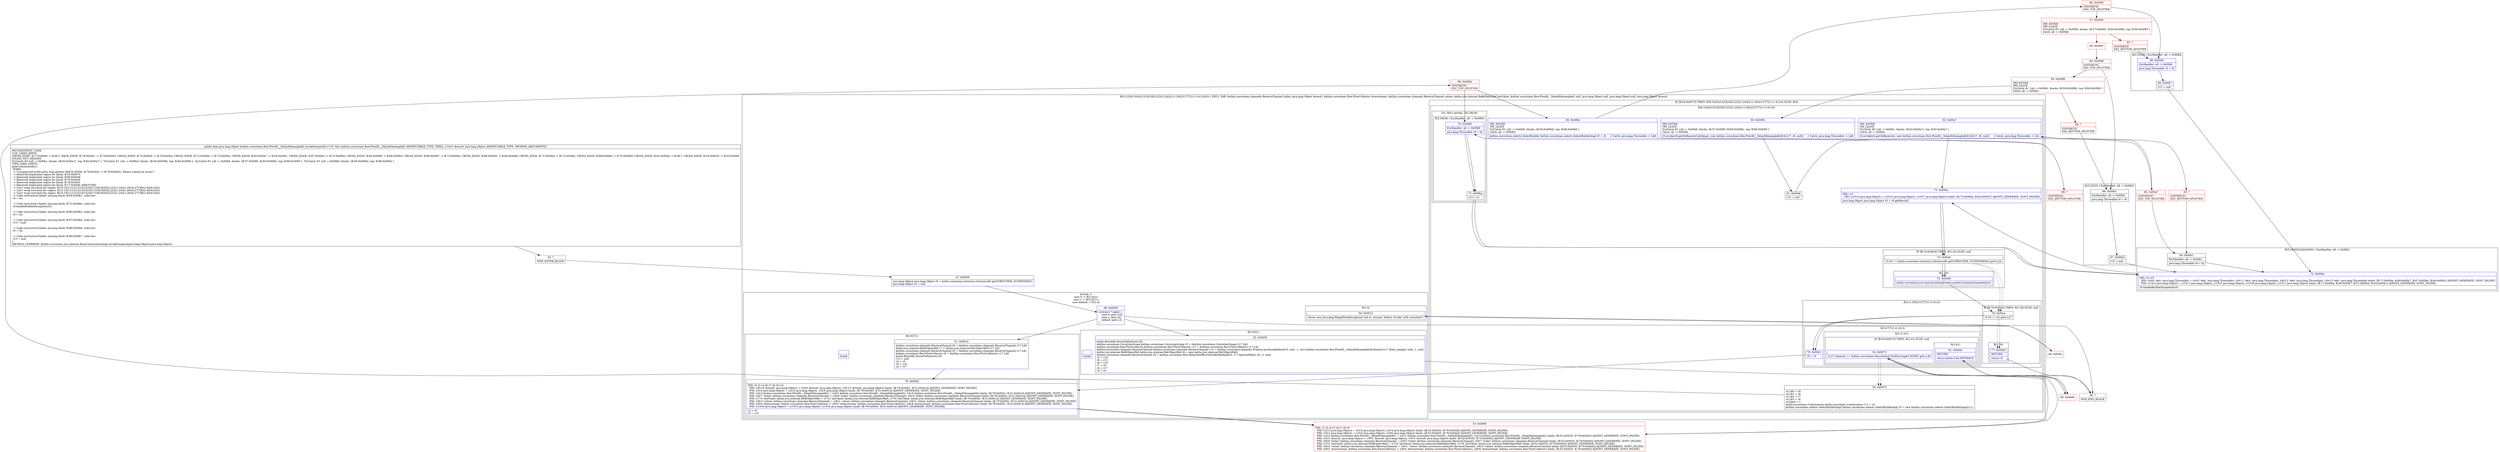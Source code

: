 digraph "CFG forkotlinx.coroutines.flow.FlowKt__DelayKt$sample$2.invokeSuspend(Ljava\/lang\/Object;)Ljava\/lang\/Object;" {
subgraph cluster_Region_702146248 {
label = "R(3:1|2|(9:10|(0)|12|18|19|21|22|(1:24)|(2:(1:26)|(3:27|7|(1:(1:41)))))(0)) | DECL_VAR: kotlinx.coroutines.channels.ReceiveChannel ticker, java.lang.Object $result, kotlinx.coroutines.flow.FlowCollector downstream, kotlinx.coroutines.channels.ReceiveChannel values, kotlin.jvm.internal.Ref$ObjectRef lastValue, kotlinx.coroutines.flow.FlowKt__DelayKt$sample$2 null, java.lang.Object null, java.lang.Object null, java.lang.Object $result\l";
node [shape=record,color=blue];
Node_47 [shape=record,label="{47\:\ 0x0000|java.lang.Object java.lang.Object r0 = kotlin.coroutines.intrinsics.IntrinsicsKt.getCOROUTINE_SUSPENDED()\ljava.lang.Object r3 = null\l}"];
subgraph cluster_SwitchRegion_534828214 {
label = "Switch: 3
 case 0 -> R(2:42|1)
 case 1 -> R(3:6|7|1)
 case default -> R(1:4)";
node [shape=record,color=blue];
Node_48 [shape=record,label="{48\:\ 0x0009|switch(r17.label) \{\l    case 0: goto L42;\l    case 1: goto L6;\l    default: goto L3;\l\}\l}"];
subgraph cluster_Region_1126573392 {
label = "R(2:42|1)";
node [shape=record,color=blue];
Node_52 [shape=record,label="{52\:\ 0x0035|kotlin.ResultKt.throwOnFailure(r18)\lkotlinx.coroutines.CoroutineScope kotlinx.coroutines.CoroutineScope r5 = (kotlinx.coroutines.CoroutineScope) r17.L$0\lkotlinx.coroutines.flow.FlowCollector kotlinx.coroutines.flow.FlowCollector r13 = (kotlinx.coroutines.flow.FlowCollector) r17.L$1\lkotlinx.coroutines.channels.ReceiveChannel kotlinx.coroutines.channels.ReceiveChannel r14 = kotlinx.coroutines.channels.Produce.produce$default(r5, null, \-1, new kotlinx.coroutines.flow.FlowKt__DelayKt$sample$2$values$1(r17.$this_sample, null), 1, null)\lkotlin.jvm.internal.Ref$ObjectRef kotlin.jvm.internal.Ref.ObjectRef r6 = new kotlin.jvm.internal.Ref.ObjectRef()\lkotlinx.coroutines.channels.ReceiveChannel r6 = kotlinx.coroutines.flow.Delay.fixedPeriodTicker$default(r5, r17.$periodMillis, 0L, 2, null)\lr5 = r18\lr9 = r13\lr8 = r14\lr7 = r6\lr4 = r17\lr2 = r0\l}"];
Node_InsnContainer_2008794379 [shape=record,label="{|break\l}"];
}
subgraph cluster_Region_1277136865 {
label = "R(3:6|7|1)";
node [shape=record,color=blue];
Node_51 [shape=record,label="{51\:\ 0x0014|kotlinx.coroutines.channels.ReceiveChannel r6 = (kotlinx.coroutines.channels.ReceiveChannel) r17.L$3\lkotlin.jvm.internal.Ref$ObjectRef r7 = (kotlin.jvm.internal.Ref.ObjectRef) r17.L$2\lkotlinx.coroutines.channels.ReceiveChannel r8 = (kotlinx.coroutines.channels.ReceiveChannel) r17.L$1\lkotlinx.coroutines.flow.FlowCollector r9 = (kotlinx.coroutines.flow.FlowCollector) r17.L$0\lkotlin.ResultKt.throwOnFailure(r18)\lr15 = null\lr2 = r0\lr0 = r18\lr4 = r17\l}"];
Node_79 [shape=record,label="{79\:\ 0x00d3|PHI: r0 r2 r4 r6 r7 r8 r9 r15 \l  PHI: (r0v14 '$result' java.lang.Object) = (r0v8 '$result' java.lang.Object), (r0v15 '$result' java.lang.Object) binds: [B:78:0x00d1, B:51:0x0014] A[DONT_GENERATE, DONT_INLINE]\l  PHI: (r2v4 java.lang.Object) = (r2v3 java.lang.Object), (r2v6 java.lang.Object) binds: [B:78:0x00d1, B:51:0x0014] A[DONT_GENERATE, DONT_INLINE]\l  PHI: (r4v3 kotlinx.coroutines.flow.FlowKt__DelayKt$sample$2) = (r4v2 kotlinx.coroutines.flow.FlowKt__DelayKt$sample$2), (r4v5 kotlinx.coroutines.flow.FlowKt__DelayKt$sample$2) binds: [B:78:0x00d1, B:51:0x0014] A[DONT_GENERATE, DONT_INLINE]\l  PHI: (r6v7 'ticker' kotlinx.coroutines.channels.ReceiveChannel) = (r6v6 'ticker' kotlinx.coroutines.channels.ReceiveChannel), (r6v9 'ticker' kotlinx.coroutines.channels.ReceiveChannel) binds: [B:78:0x00d1, B:51:0x0014] A[DONT_GENERATE, DONT_INLINE]\l  PHI: (r7v4 'lastValue' kotlin.jvm.internal.Ref$ObjectRef) = (r7v3 'lastValue' kotlin.jvm.internal.Ref$ObjectRef), (r7v6 'lastValue' kotlin.jvm.internal.Ref$ObjectRef) binds: [B:78:0x00d1, B:51:0x0014] A[DONT_GENERATE, DONT_INLINE]\l  PHI: (r8v3 'values' kotlinx.coroutines.channels.ReceiveChannel) = (r8v2 'values' kotlinx.coroutines.channels.ReceiveChannel), (r8v5 'values' kotlinx.coroutines.channels.ReceiveChannel) binds: [B:78:0x00d1, B:51:0x0014] A[DONT_GENERATE, DONT_INLINE]\l  PHI: (r9v6 'downstream' kotlinx.coroutines.flow.FlowCollector) = (r9v5 'downstream' kotlinx.coroutines.flow.FlowCollector), (r9v8 'downstream' kotlinx.coroutines.flow.FlowCollector) binds: [B:78:0x00d1, B:51:0x0014] A[DONT_GENERATE, DONT_INLINE]\l  PHI: (r15v8 java.lang.Object) = (r15v3 java.lang.Object), (r15v9 java.lang.Object) binds: [B:78:0x00d1, B:51:0x0014] A[DONT_GENERATE, DONT_INLINE]\l|r5 = r0\lr3 = r15\l}"];
Node_InsnContainer_356309035 [shape=record,label="{|break\l}"];
}
subgraph cluster_Region_1697858617 {
label = "R(1:4)";
node [shape=record,color=blue];
Node_50 [shape=record,label="{50\:\ 0x0013|throw new java.lang.IllegalStateException(\"call to 'resume' before 'invoke' with coroutine\")\l}"];
}
}
subgraph cluster_IfRegion_2087676237 {
label = "IF [B:54:0x0073] THEN: R(9:10|(0)|12|18|19|21|22|(1:24)|(2:(1:26)|(3:27|7|(1:(1:41))))) ELSE: R(0)";
node [shape=record,color=blue];
Node_54 [shape=record,label="{54\:\ 0x0073|if (r7.element == kotlinx.coroutines.flow.internal.NullSurrogate.DONE) goto L40\l}"];
subgraph cluster_Region_1256633590 {
label = "R(9:10|(0)|12|18|19|21|22|(1:24)|(2:(1:26)|(3:27|7|(1:(1:41)))))";
node [shape=record,color=blue];
Node_55 [shape=record,label="{55\:\ 0x0075|r4.L$0 = r9\lr4.L$1 = r8\lr4.L$2 = r7\lr4.L$3 = r6\lr4.label = 1\lkotlin.coroutines.Continuation kotlin.coroutines.Continuation r11 = r4\lkotlinx.coroutines.selects.SelectBuilderImpl kotlinx.coroutines.selects.SelectBuilderImpl r0 = new kotlinx.coroutines.selects.SelectBuilderImpl(r11)\l}"];
subgraph cluster_TryCatchRegion_1431660630 {
label = "Try: R(0) catches: R(2:38|39)";
node [shape=record,color=blue];
subgraph cluster_Region_651890519 {
label = "R(0)";
node [shape=record,color=blue];
}
subgraph cluster_Region_941103616 {
label = "R(2:38|39) | ExcHandler: all \-\> 0x00b9\l";
node [shape=record,color=blue];
Node_70 [shape=record,label="{70\:\ 0x00b9|ExcHandler: all \-\> 0x00b9\l|java.lang.Throwable r0 = th\l}"];
Node_71 [shape=record,label="{71\:\ 0x00ba|r15 = r3\l}"];
}
}
Node_56 [shape=record,label="{56\:\ 0x008d|TRY_ENTER\lTRY_LEAVE\lTryCatch #3 \{all \-\> 0x00b9, blocks: (B:56:0x008d), top: B:88:0x008d \}\lCatch: all \-\> 0x00b9\l|kotlinx.coroutines.selects.SelectBuilder kotlinx.coroutines.selects.SelectBuilderImpl r0 = r0     \/\/ Catch: java.lang.Throwable \-\> Lb9\l}"];
Node_60 [shape=record,label="{60\:\ 0x009b|TRY_ENTER\lTRY_LEAVE\lTryCatch #2 \{all \-\> 0x00b6, blocks: (B:57:0x0095, B:60:0x009b), top: B:86:0x0095 \}\lCatch: all \-\> 0x00b6\l|r0.invoke(r8.getOnReceiveCatching(), new kotlinx.coroutines.flow.FlowKt__DelayKt$sample$2$1$1(r7, r6, null))     \/\/ Catch: java.lang.Throwable \-\> Lb6\l}"];
Node_61 [shape=record,label="{61\:\ 0x00a6|r15 = null\l}"];
Node_62 [shape=record,label="{62\:\ 0x00a7|TRY_ENTER\lTRY_LEAVE\lTryCatch #0 \{all \-\> 0x00b1, blocks: (B:62:0x00a7), top: B:82:0x00a7 \}\lCatch: all \-\> 0x00b1\l|r0.invoke(r6.getOnReceive(), new kotlinx.coroutines.flow.FlowKt__DelayKt$sample$2$1$2(r7, r9, null))     \/\/ Catch: java.lang.Throwable \-\> Lb1\l}"];
Node_73 [shape=record,label="{73\:\ 0x00be|PHI: r15 \l  PHI: (r15v3 java.lang.Object) = (r15v2 java.lang.Object), (r15v7 java.lang.Object) binds: [B:72:0x00bb, B:62:0x00a7] A[DONT_GENERATE, DONT_INLINE]\l|java.lang.Object java.lang.Object r0 = r0.getResult()\l}"];
subgraph cluster_IfRegion_2050378444 {
label = "IF [B:74:0x00c6] THEN: R(1:24) ELSE: null";
node [shape=record,color=blue];
Node_74 [shape=record,label="{74\:\ 0x00c6|if (r0 == kotlin.coroutines.intrinsics.IntrinsicsKt.getCOROUTINE_SUSPENDED()) goto L24\l}"];
subgraph cluster_Region_1496745273 {
label = "R(1:24)";
node [shape=record,color=blue];
Node_75 [shape=record,label="{75\:\ 0x00c8|kotlin.coroutines.jvm.internal.DebugProbes.probeCoroutineSuspended(r4)\l}"];
}
}
subgraph cluster_Region_1578412627 {
label = "R(2:(1:26)|(3:27|7|(1:(1:41))))";
node [shape=record,color=blue];
subgraph cluster_IfRegion_783722894 {
label = "IF [B:76:0x00ce] THEN: R(1:26) ELSE: null";
node [shape=record,color=blue];
Node_76 [shape=record,label="{76\:\ 0x00ce|if (r0 != r2) goto L27\l}"];
subgraph cluster_Region_545091103 {
label = "R(1:26)";
node [shape=record,color=blue];
Node_77 [shape=record,label="{77\:\ 0x00d0|RETURN\l|return r2\l}"];
}
}
subgraph cluster_Region_1586583740 {
label = "R(3:27|7|(1:(1:41)))";
node [shape=record,color=blue];
Node_78 [shape=record,label="{78\:\ 0x00d1|r0 = r5\l}"];
Node_79 [shape=record,label="{79\:\ 0x00d3|PHI: r0 r2 r4 r6 r7 r8 r9 r15 \l  PHI: (r0v14 '$result' java.lang.Object) = (r0v8 '$result' java.lang.Object), (r0v15 '$result' java.lang.Object) binds: [B:78:0x00d1, B:51:0x0014] A[DONT_GENERATE, DONT_INLINE]\l  PHI: (r2v4 java.lang.Object) = (r2v3 java.lang.Object), (r2v6 java.lang.Object) binds: [B:78:0x00d1, B:51:0x0014] A[DONT_GENERATE, DONT_INLINE]\l  PHI: (r4v3 kotlinx.coroutines.flow.FlowKt__DelayKt$sample$2) = (r4v2 kotlinx.coroutines.flow.FlowKt__DelayKt$sample$2), (r4v5 kotlinx.coroutines.flow.FlowKt__DelayKt$sample$2) binds: [B:78:0x00d1, B:51:0x0014] A[DONT_GENERATE, DONT_INLINE]\l  PHI: (r6v7 'ticker' kotlinx.coroutines.channels.ReceiveChannel) = (r6v6 'ticker' kotlinx.coroutines.channels.ReceiveChannel), (r6v9 'ticker' kotlinx.coroutines.channels.ReceiveChannel) binds: [B:78:0x00d1, B:51:0x0014] A[DONT_GENERATE, DONT_INLINE]\l  PHI: (r7v4 'lastValue' kotlin.jvm.internal.Ref$ObjectRef) = (r7v3 'lastValue' kotlin.jvm.internal.Ref$ObjectRef), (r7v6 'lastValue' kotlin.jvm.internal.Ref$ObjectRef) binds: [B:78:0x00d1, B:51:0x0014] A[DONT_GENERATE, DONT_INLINE]\l  PHI: (r8v3 'values' kotlinx.coroutines.channels.ReceiveChannel) = (r8v2 'values' kotlinx.coroutines.channels.ReceiveChannel), (r8v5 'values' kotlinx.coroutines.channels.ReceiveChannel) binds: [B:78:0x00d1, B:51:0x0014] A[DONT_GENERATE, DONT_INLINE]\l  PHI: (r9v6 'downstream' kotlinx.coroutines.flow.FlowCollector) = (r9v5 'downstream' kotlinx.coroutines.flow.FlowCollector), (r9v8 'downstream' kotlinx.coroutines.flow.FlowCollector) binds: [B:78:0x00d1, B:51:0x0014] A[DONT_GENERATE, DONT_INLINE]\l  PHI: (r15v8 java.lang.Object) = (r15v3 java.lang.Object), (r15v9 java.lang.Object) binds: [B:78:0x00d1, B:51:0x0014] A[DONT_GENERATE, DONT_INLINE]\l|r5 = r0\lr3 = r15\l}"];
subgraph cluster_Region_1587707120 {
label = "R(1:(1:41))";
node [shape=record,color=blue];
subgraph cluster_IfRegion_860890448 {
label = "IF [B:54:0x0073] THEN: R(1:41) ELSE: null";
node [shape=record,color=blue];
Node_54 [shape=record,label="{54\:\ 0x0073|if (r7.element == kotlinx.coroutines.flow.internal.NullSurrogate.DONE) goto L40\l}"];
subgraph cluster_Region_1223509851 {
label = "R(1:41)";
node [shape=record,color=blue];
Node_81 [shape=record,label="{81\:\ 0x00da|RETURN\l|return kotlin.Unit.INSTANCE\l}"];
}
}
}
}
}
}
subgraph cluster_Region_53204431 {
label = "R(0)";
node [shape=record,color=blue];
}
}
}
subgraph cluster_Region_941103616 {
label = "R(2:38|39) | ExcHandler: all \-\> 0x00b9\l";
node [shape=record,color=blue];
Node_70 [shape=record,label="{70\:\ 0x00b9|ExcHandler: all \-\> 0x00b9\l|java.lang.Throwable r0 = th\l}"];
Node_71 [shape=record,label="{71\:\ 0x00ba|r15 = r3\l}"];
}
subgraph cluster_Region_1310948518 {
label = "R(2:35|36) | ExcHandler: all \-\> 0x00b6\l";
node [shape=record,color=blue];
Node_68 [shape=record,label="{68\:\ 0x00b6|ExcHandler: all \-\> 0x00b6\l|java.lang.Throwable r0 = th\l}"];
Node_69 [shape=record,label="{69\:\ 0x00b7|r15 = null\l}"];
}
subgraph cluster_Region_2087434903 {
label = "R(2:32|33) | ExcHandler: all \-\> 0x00b3\l";
node [shape=record,color=blue];
Node_66 [shape=record,label="{66\:\ 0x00b3|ExcHandler: all \-\> 0x00b3\l|java.lang.Throwable r0 = th\l}"];
Node_67 [shape=record,label="{67\:\ 0x00b4|r15 = null\l}"];
}
subgraph cluster_Region_1587473886 {
label = "R(5:29|30|22|(0)|(0)(0)) | ExcHandler: all \-\> 0x00b1\l";
node [shape=record,color=blue];
Node_64 [shape=record,label="{64\:\ 0x00b1|ExcHandler: all \-\> 0x00b1\l|java.lang.Throwable r0 = th\l}"];
Node_72 [shape=record,label="{72\:\ 0x00bb|PHI: r0 r15 \l  PHI: (r0v6 'e$iv' java.lang.Throwable) = (r0v5 'e$iv' java.lang.Throwable), (r0v11 'e$iv' java.lang.Throwable), (r0v12 'e$iv' java.lang.Throwable), (r0v13 'e$iv' java.lang.Throwable) binds: [B:71:0x00ba, B:69:0x00b7, B:67:0x00b4, B:64:0x00b1] A[DONT_GENERATE, DONT_INLINE]\l  PHI: (r15v2 java.lang.Object) = (r15v1 java.lang.Object), (r15v5 java.lang.Object), (r15v6 java.lang.Object), (r15v7 java.lang.Object) binds: [B:71:0x00ba, B:69:0x00b7, B:67:0x00b4, B:64:0x00b1] A[DONT_GENERATE, DONT_INLINE]\l|r0.handleBuilderException(r0)\l}"];
Node_73 [shape=record,label="{73\:\ 0x00be|PHI: r15 \l  PHI: (r15v3 java.lang.Object) = (r15v2 java.lang.Object), (r15v7 java.lang.Object) binds: [B:72:0x00bb, B:62:0x00a7] A[DONT_GENERATE, DONT_INLINE]\l|java.lang.Object java.lang.Object r0 = r0.getResult()\l}"];
subgraph cluster_IfRegion_63364719 {
label = "IF [B:74:0x00c6] THEN: R(0) ELSE: null";
node [shape=record,color=blue];
Node_74 [shape=record,label="{74\:\ 0x00c6|if (r0 == kotlin.coroutines.intrinsics.IntrinsicsKt.getCOROUTINE_SUSPENDED()) goto L24\l}"];
subgraph cluster_Region_1456821501 {
label = "R(0)";
node [shape=record,color=blue];
}
}
subgraph cluster_IfRegion_2009854898 {
label = "IF [B:76:0x00ce] THEN: R(0) ELSE: R(0)";
node [shape=record,color=blue];
Node_76 [shape=record,label="{76\:\ 0x00ce|if (r0 != r2) goto L27\l}"];
subgraph cluster_Region_1578242184 {
label = "R(0)";
node [shape=record,color=blue];
}
subgraph cluster_Region_1796376707 {
label = "R(0)";
node [shape=record,color=blue];
}
}
}
Node_45 [shape=record,color=red,label="{45\:\ ?|MTH_ENTER_BLOCK\l}"];
Node_49 [shape=record,color=red,label="{49\:\ 0x000c}"];
Node_46 [shape=record,color=red,label="{46\:\ ?|MTH_EXIT_BLOCK\l}"];
Node_53 [shape=record,color=red,label="{53\:\ 0x006f|PHI: r2 r3 r4 r5 r6 r7 r8 r9 \l  PHI: (r2v3 java.lang.Object) = (r2v2 java.lang.Object), (r2v4 java.lang.Object) binds: [B:52:0x0035, B:79:0x00d3] A[DONT_GENERATE, DONT_INLINE]\l  PHI: (r3v1 java.lang.Object) = (r3v0 java.lang.Object), (r3v6 java.lang.Object) binds: [B:52:0x0035, B:79:0x00d3] A[DONT_GENERATE, DONT_INLINE]\l  PHI: (r4v2 kotlinx.coroutines.flow.FlowKt__DelayKt$sample$2) = (r4v1 kotlinx.coroutines.flow.FlowKt__DelayKt$sample$2), (r4v3 kotlinx.coroutines.flow.FlowKt__DelayKt$sample$2) binds: [B:52:0x0035, B:79:0x00d3] A[DONT_GENERATE, DONT_INLINE]\l  PHI: (r5v3 '$result' java.lang.Object) = (r5v2 '$result' java.lang.Object), (r5v5 '$result' java.lang.Object) binds: [B:52:0x0035, B:79:0x00d3] A[DONT_GENERATE, DONT_INLINE]\l  PHI: (r6v6 'ticker' kotlinx.coroutines.channels.ReceiveChannel) = (r6v5 'ticker' kotlinx.coroutines.channels.ReceiveChannel), (r6v7 'ticker' kotlinx.coroutines.channels.ReceiveChannel) binds: [B:52:0x0035, B:79:0x00d3] A[DONT_GENERATE, DONT_INLINE]\l  PHI: (r7v3 'lastValue' kotlin.jvm.internal.Ref$ObjectRef) = (r7v2 'lastValue' kotlin.jvm.internal.Ref$ObjectRef), (r7v4 'lastValue' kotlin.jvm.internal.Ref$ObjectRef) binds: [B:52:0x0035, B:79:0x00d3] A[DONT_GENERATE, DONT_INLINE]\l  PHI: (r8v2 'values' kotlinx.coroutines.channels.ReceiveChannel) = (r8v1 'values' kotlinx.coroutines.channels.ReceiveChannel), (r8v3 'values' kotlinx.coroutines.channels.ReceiveChannel) binds: [B:52:0x0035, B:79:0x00d3] A[DONT_GENERATE, DONT_INLINE]\l  PHI: (r9v5 'downstream' kotlinx.coroutines.flow.FlowCollector) = (r9v4 'downstream' kotlinx.coroutines.flow.FlowCollector), (r9v6 'downstream' kotlinx.coroutines.flow.FlowCollector) binds: [B:52:0x0035, B:79:0x00d3] A[DONT_GENERATE, DONT_INLINE]\l}"];
Node_88 [shape=record,color=red,label="{88\:\ 0x008d|SYNTHETIC\lEXC_TOP_SPLITTER\l}"];
Node_86 [shape=record,color=red,label="{86\:\ 0x0095|SYNTHETIC\lEXC_TOP_SPLITTER\l}"];
Node_57 [shape=record,color=red,label="{57\:\ 0x0095|TRY_ENTER\lTRY_LEAVE\lTryCatch #2 \{all \-\> 0x00b6, blocks: (B:57:0x0095, B:60:0x009b), top: B:86:0x0095 \}\lCatch: all \-\> 0x00b6\l}"];
Node_58 [shape=record,color=red,label="{58\:\ 0x0097}"];
Node_84 [shape=record,color=red,label="{84\:\ 0x0098|SYNTHETIC\lEXC_TOP_SPLITTER\l}"];
Node_59 [shape=record,color=red,label="{59\:\ 0x0098|TRY_ENTER\lTRY_LEAVE\lTryCatch #1 \{all \-\> 0x00b3, blocks: (B:59:0x0098), top: B:84:0x0098 \}\lCatch: all \-\> 0x00b3\l}"];
Node_82 [shape=record,color=red,label="{82\:\ 0x00a7|SYNTHETIC\lEXC_TOP_SPLITTER\l}"];
Node_83 [shape=record,color=red,label="{83\:\ ?|SYNTHETIC\lEXC_BOTTOM_SPLITTER\l}"];
Node_85 [shape=record,color=red,label="{85\:\ ?|SYNTHETIC\lEXC_BOTTOM_SPLITTER\l}"];
Node_87 [shape=record,color=red,label="{87\:\ ?|SYNTHETIC\lEXC_BOTTOM_SPLITTER\l}"];
Node_89 [shape=record,color=red,label="{89\:\ ?|SYNTHETIC\lEXC_BOTTOM_SPLITTER\l}"];
Node_80 [shape=record,color=red,label="{80\:\ 0x00d8}"];
MethodNode[shape=record,label="{public final java.lang.Object kotlinx.coroutines.flow.FlowKt__DelayKt$sample$2.invokeSuspend((r17v0 'this' kotlinx.coroutines.flow.FlowKt__DelayKt$sample$2 A[IMMUTABLE_TYPE, THIS]), (r18v0 '$result' java.lang.Object A[IMMUTABLE_TYPE, METHOD_ARGUMENT]))  | INCONSISTENT_CODE\lUSE_LINES_HINTS\lCROSS_EDGE: B:77:0x00d0 \-\> B:46:?, BACK_EDGE: B:78:0x00d1 \-\> B:79:0x00d3, CROSS_EDGE: B:74:0x00c6 \-\> B:76:0x00ce, CROSS_EDGE: B:72:0x00bb \-\> B:73:0x00be, CROSS_EDGE: B:82:0x00a7 \-\> B:64:0x00b1, CROSS_EDGE: B:67:0x00b4 \-\> B:72:0x00bb, CROSS_EDGE: B:84:0x0098 \-\> B:66:0x00b3, CROSS_EDGE: B:69:0x00b7 \-\> B:72:0x00bb, CROSS_EDGE: B:86:0x0095 \-\> B:68:0x00b6, CROSS_EDGE: B:71:0x00ba \-\> B:72:0x00bb, CROSS_EDGE: B:88:0x008d \-\> B:70:0x00b9, CROSS_EDGE: B:81:0x00da \-\> B:46:?, CROSS_EDGE: B:52:0x0035 \-\> B:53:0x006f\lINLINE_NOT_NEEDED\lTryCatch #0 \{all \-\> 0x00b1, blocks: (B:62:0x00a7), top: B:82:0x00a7 \}, TryCatch #1 \{all \-\> 0x00b3, blocks: (B:59:0x0098), top: B:84:0x0098 \}, TryCatch #2 \{all \-\> 0x00b6, blocks: (B:57:0x0095, B:60:0x009b), top: B:86:0x0095 \}, TryCatch #3 \{all \-\> 0x00b9, blocks: (B:56:0x008d), top: B:88:0x008d \}\lTYPE_VARS: EMPTY\lJadxCommentsAttr\{\l WARN: \l \-\> Unsupported multi\-entry loop pattern (BACK_EDGE: B:78:0x00d1 \-\> B:79:0x00d3). Please submit an issue!!!\l \-\> Removed duplicated region for block: B:55:0x0075 \l \-\> Removed duplicated region for block: B:80:0x00d8 \l \-\> Removed duplicated region for block: B:75:0x00c8 \l \-\> Removed duplicated region for block: B:78:0x00d1 \l \-\> Removed duplicated region for block: B:77:0x00d0 A[RETURN]\l \-\> Can't wrap try\/catch for region: R(15:10\|11\|12\|13\|14\|15\|16\|17\|18\|19\|20\|21\|22\|(1:24)\|(1:26)(4:27\|7\|8\|(2:40\|41)(0)))\l \-\> Can't wrap try\/catch for region: R(15:10\|11\|12\|13\|14\|15\|16\|17\|18\|19\|20\|21\|22\|(1:24)\|(1:26)(4:27\|7\|8\|(2:40\|41)(0)))\l \-\> Can't wrap try\/catch for region: R(15:10\|11\|12\|13\|14\|15\|16\|17\|18\|19\|20\|21\|22\|(1:24)\|(1:26)(4:27\|7\|8\|(2:40\|41)(0)))\l \-\> Code restructure failed: missing block: B:64:0x00b1, code lost:\l    r0 = th;\l\l \-\> Code restructure failed: missing block: B:72:0x00bb, code lost:\l    r0.handleBuilderException(r0);\l\l \-\> Code restructure failed: missing block: B:66:0x00b3, code lost:\l    r0 = th;\l\l \-\> Code restructure failed: missing block: B:67:0x00b4, code lost:\l    r15 = null;\l\l \-\> Code restructure failed: missing block: B:68:0x00b6, code lost:\l    r0 = th;\l\l \-\> Code restructure failed: missing block: B:69:0x00b7, code lost:\l    r15 = null;\l\}\lMETHOD_OVERRIDE: [kotlin.coroutines.jvm.internal.BaseContinuationImpl.invokeSuspend(java.lang.Object):java.lang.Object]\l}"];
MethodNode -> Node_45;Node_47 -> Node_48;
Node_48 -> Node_49;
Node_48 -> Node_51;
Node_48 -> Node_52;
Node_52 -> Node_53;
Node_51 -> Node_79;
Node_79 -> Node_53;
Node_50 -> Node_46;
Node_54 -> Node_55[style=dashed];
Node_54 -> Node_80;
Node_55 -> Node_88;
Node_70 -> Node_71;
Node_71 -> Node_72;
Node_56 -> Node_86;
Node_56 -> Node_89;
Node_60 -> Node_61;
Node_61 -> Node_82;
Node_62 -> Node_73;
Node_62 -> Node_83;
Node_73 -> Node_74;
Node_74 -> Node_75;
Node_74 -> Node_76[style=dashed];
Node_75 -> Node_76;
Node_76 -> Node_77[style=dashed];
Node_76 -> Node_78;
Node_77 -> Node_46;
Node_78 -> Node_79;
Node_79 -> Node_53;
Node_54 -> Node_55[style=dashed];
Node_54 -> Node_80;
Node_81 -> Node_46;
Node_70 -> Node_71;
Node_71 -> Node_72;
Node_68 -> Node_69;
Node_69 -> Node_72;
Node_66 -> Node_67;
Node_67 -> Node_72;
Node_64 -> Node_72;
Node_72 -> Node_73;
Node_73 -> Node_74;
Node_74 -> Node_75;
Node_74 -> Node_76[style=dashed];
Node_76 -> Node_77[style=dashed];
Node_76 -> Node_78;
Node_45 -> Node_47;
Node_49 -> Node_50;
Node_53 -> Node_54;
Node_88 -> Node_56;
Node_88 -> Node_70;
Node_86 -> Node_57;
Node_86 -> Node_68;
Node_57 -> Node_58;
Node_57 -> Node_87;
Node_58 -> Node_84;
Node_84 -> Node_59;
Node_84 -> Node_66;
Node_59 -> Node_60;
Node_59 -> Node_85;
Node_82 -> Node_62;
Node_82 -> Node_64;
Node_83 -> Node_64;
Node_85 -> Node_66;
Node_87 -> Node_68;
Node_89 -> Node_70;
Node_80 -> Node_81;
}

